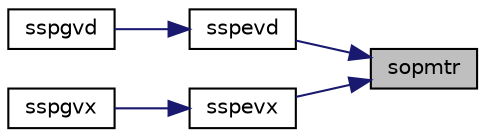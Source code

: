 digraph "sopmtr"
{
 // LATEX_PDF_SIZE
  edge [fontname="Helvetica",fontsize="10",labelfontname="Helvetica",labelfontsize="10"];
  node [fontname="Helvetica",fontsize="10",shape=record];
  rankdir="RL";
  Node1 [label="sopmtr",height=0.2,width=0.4,color="black", fillcolor="grey75", style="filled", fontcolor="black",tooltip="SOPMTR"];
  Node1 -> Node2 [dir="back",color="midnightblue",fontsize="10",style="solid",fontname="Helvetica"];
  Node2 [label="sspevd",height=0.2,width=0.4,color="black", fillcolor="white", style="filled",URL="$sspevd_8f.html#ab12d98c1a742020839416cf5c086905b",tooltip="SSPEVD computes the eigenvalues and, optionally, the left and/or right eigenvectors for OTHER matrice..."];
  Node2 -> Node3 [dir="back",color="midnightblue",fontsize="10",style="solid",fontname="Helvetica"];
  Node3 [label="sspgvd",height=0.2,width=0.4,color="black", fillcolor="white", style="filled",URL="$sspgvd_8f.html#abe4f11f3ba16bc8f1bf087ef0f6897f1",tooltip="SSPGVD"];
  Node1 -> Node4 [dir="back",color="midnightblue",fontsize="10",style="solid",fontname="Helvetica"];
  Node4 [label="sspevx",height=0.2,width=0.4,color="black", fillcolor="white", style="filled",URL="$sspevx_8f.html#aaa149618cc74cd907218f33d30825109",tooltip="SSPEVX computes the eigenvalues and, optionally, the left and/or right eigenvectors for OTHER matrice..."];
  Node4 -> Node5 [dir="back",color="midnightblue",fontsize="10",style="solid",fontname="Helvetica"];
  Node5 [label="sspgvx",height=0.2,width=0.4,color="black", fillcolor="white", style="filled",URL="$sspgvx_8f.html#a6d78c13e0472349e920ec49cc79337fb",tooltip="SSPGVX"];
}
